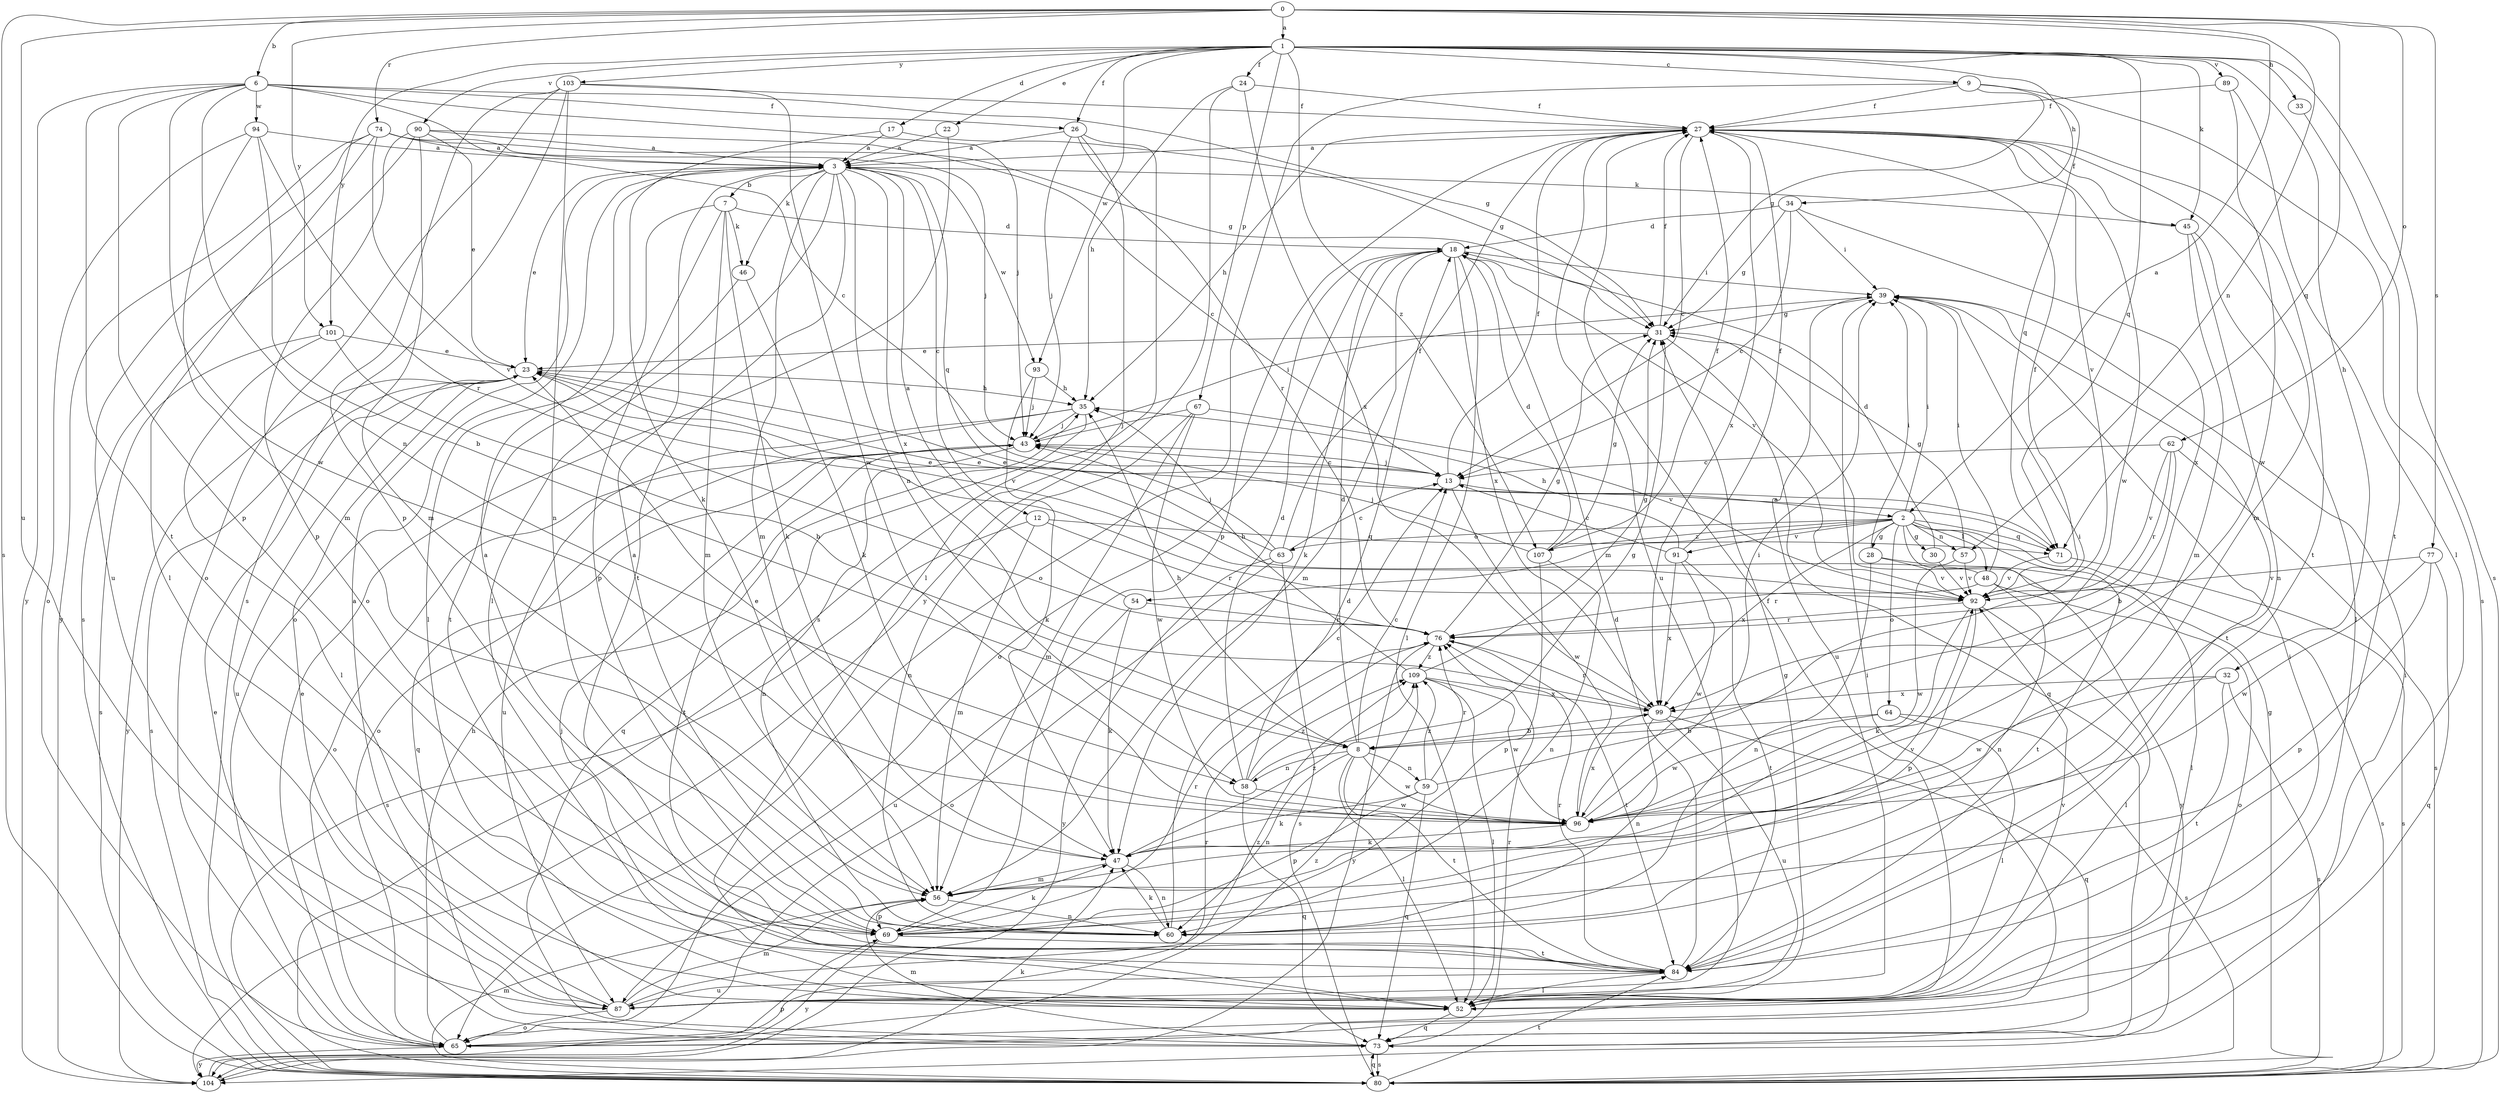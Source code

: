 strict digraph  {
0;
1;
2;
3;
6;
7;
8;
9;
12;
13;
17;
18;
22;
23;
24;
26;
27;
28;
30;
31;
32;
33;
34;
35;
39;
43;
45;
46;
47;
48;
52;
54;
56;
57;
58;
59;
60;
62;
63;
64;
65;
67;
69;
71;
73;
74;
76;
77;
80;
84;
87;
89;
90;
91;
92;
93;
94;
96;
99;
101;
103;
104;
107;
109;
0 -> 1  [label=a];
0 -> 2  [label=a];
0 -> 6  [label=b];
0 -> 57  [label=n];
0 -> 62  [label=o];
0 -> 71  [label=q];
0 -> 74  [label=r];
0 -> 77  [label=s];
0 -> 80  [label=s];
0 -> 87  [label=u];
0 -> 101  [label=y];
1 -> 9  [label=c];
1 -> 17  [label=d];
1 -> 22  [label=e];
1 -> 24  [label=f];
1 -> 26  [label=f];
1 -> 32  [label=h];
1 -> 33  [label=h];
1 -> 34  [label=h];
1 -> 45  [label=k];
1 -> 67  [label=p];
1 -> 71  [label=q];
1 -> 80  [label=s];
1 -> 89  [label=v];
1 -> 90  [label=v];
1 -> 93  [label=w];
1 -> 101  [label=y];
1 -> 103  [label=y];
1 -> 107  [label=z];
2 -> 28  [label=g];
2 -> 30  [label=g];
2 -> 39  [label=i];
2 -> 48  [label=l];
2 -> 52  [label=l];
2 -> 54  [label=m];
2 -> 57  [label=n];
2 -> 63  [label=o];
2 -> 64  [label=o];
2 -> 71  [label=q];
2 -> 84  [label=t];
2 -> 91  [label=v];
2 -> 99  [label=x];
2 -> 104  [label=y];
2 -> 107  [label=z];
3 -> 7  [label=b];
3 -> 12  [label=c];
3 -> 23  [label=e];
3 -> 45  [label=k];
3 -> 46  [label=k];
3 -> 52  [label=l];
3 -> 56  [label=m];
3 -> 58  [label=n];
3 -> 65  [label=o];
3 -> 71  [label=q];
3 -> 84  [label=t];
3 -> 93  [label=w];
3 -> 99  [label=x];
6 -> 13  [label=c];
6 -> 26  [label=f];
6 -> 31  [label=g];
6 -> 43  [label=j];
6 -> 58  [label=n];
6 -> 69  [label=p];
6 -> 84  [label=t];
6 -> 94  [label=w];
6 -> 96  [label=w];
6 -> 104  [label=y];
7 -> 18  [label=d];
7 -> 46  [label=k];
7 -> 47  [label=k];
7 -> 52  [label=l];
7 -> 56  [label=m];
7 -> 69  [label=p];
8 -> 13  [label=c];
8 -> 18  [label=d];
8 -> 35  [label=h];
8 -> 52  [label=l];
8 -> 58  [label=n];
8 -> 59  [label=n];
8 -> 60  [label=n];
8 -> 84  [label=t];
8 -> 96  [label=w];
9 -> 27  [label=f];
9 -> 31  [label=g];
9 -> 65  [label=o];
9 -> 71  [label=q];
9 -> 80  [label=s];
12 -> 56  [label=m];
12 -> 71  [label=q];
12 -> 76  [label=r];
12 -> 80  [label=s];
13 -> 2  [label=a];
13 -> 27  [label=f];
13 -> 43  [label=j];
13 -> 96  [label=w];
17 -> 3  [label=a];
17 -> 31  [label=g];
17 -> 47  [label=k];
18 -> 39  [label=i];
18 -> 47  [label=k];
18 -> 52  [label=l];
18 -> 56  [label=m];
18 -> 65  [label=o];
18 -> 92  [label=v];
18 -> 99  [label=x];
22 -> 3  [label=a];
22 -> 65  [label=o];
23 -> 35  [label=h];
23 -> 80  [label=s];
23 -> 87  [label=u];
23 -> 92  [label=v];
23 -> 104  [label=y];
24 -> 27  [label=f];
24 -> 35  [label=h];
24 -> 99  [label=x];
24 -> 104  [label=y];
26 -> 3  [label=a];
26 -> 43  [label=j];
26 -> 52  [label=l];
26 -> 76  [label=r];
26 -> 80  [label=s];
27 -> 3  [label=a];
27 -> 13  [label=c];
27 -> 35  [label=h];
27 -> 56  [label=m];
27 -> 69  [label=p];
27 -> 84  [label=t];
27 -> 87  [label=u];
27 -> 92  [label=v];
27 -> 96  [label=w];
27 -> 99  [label=x];
28 -> 39  [label=i];
28 -> 60  [label=n];
28 -> 80  [label=s];
28 -> 92  [label=v];
30 -> 18  [label=d];
30 -> 92  [label=v];
31 -> 23  [label=e];
31 -> 27  [label=f];
31 -> 73  [label=q];
32 -> 80  [label=s];
32 -> 84  [label=t];
32 -> 96  [label=w];
32 -> 99  [label=x];
33 -> 84  [label=t];
34 -> 13  [label=c];
34 -> 18  [label=d];
34 -> 31  [label=g];
34 -> 39  [label=i];
34 -> 99  [label=x];
35 -> 43  [label=j];
35 -> 65  [label=o];
35 -> 73  [label=q];
35 -> 87  [label=u];
39 -> 31  [label=g];
39 -> 84  [label=t];
39 -> 87  [label=u];
43 -> 13  [label=c];
43 -> 39  [label=i];
43 -> 60  [label=n];
43 -> 65  [label=o];
43 -> 73  [label=q];
43 -> 84  [label=t];
45 -> 27  [label=f];
45 -> 52  [label=l];
45 -> 56  [label=m];
45 -> 60  [label=n];
46 -> 47  [label=k];
46 -> 84  [label=t];
47 -> 56  [label=m];
47 -> 60  [label=n];
47 -> 109  [label=z];
48 -> 23  [label=e];
48 -> 39  [label=i];
48 -> 60  [label=n];
48 -> 65  [label=o];
48 -> 76  [label=r];
52 -> 39  [label=i];
52 -> 43  [label=j];
52 -> 73  [label=q];
52 -> 92  [label=v];
54 -> 3  [label=a];
54 -> 47  [label=k];
54 -> 76  [label=r];
54 -> 87  [label=u];
56 -> 60  [label=n];
56 -> 69  [label=p];
56 -> 92  [label=v];
57 -> 31  [label=g];
57 -> 92  [label=v];
57 -> 96  [label=w];
58 -> 13  [label=c];
58 -> 18  [label=d];
58 -> 31  [label=g];
58 -> 73  [label=q];
58 -> 96  [label=w];
58 -> 109  [label=z];
59 -> 39  [label=i];
59 -> 47  [label=k];
59 -> 69  [label=p];
59 -> 73  [label=q];
59 -> 76  [label=r];
59 -> 109  [label=z];
60 -> 3  [label=a];
60 -> 18  [label=d];
60 -> 47  [label=k];
62 -> 8  [label=b];
62 -> 13  [label=c];
62 -> 76  [label=r];
62 -> 80  [label=s];
62 -> 92  [label=v];
63 -> 13  [label=c];
63 -> 23  [label=e];
63 -> 27  [label=f];
63 -> 43  [label=j];
63 -> 65  [label=o];
63 -> 80  [label=s];
63 -> 104  [label=y];
64 -> 8  [label=b];
64 -> 52  [label=l];
64 -> 80  [label=s];
64 -> 96  [label=w];
65 -> 27  [label=f];
65 -> 35  [label=h];
65 -> 39  [label=i];
65 -> 76  [label=r];
65 -> 104  [label=y];
65 -> 109  [label=z];
67 -> 43  [label=j];
67 -> 56  [label=m];
67 -> 60  [label=n];
67 -> 92  [label=v];
67 -> 96  [label=w];
69 -> 3  [label=a];
69 -> 47  [label=k];
69 -> 76  [label=r];
69 -> 84  [label=t];
69 -> 104  [label=y];
71 -> 23  [label=e];
71 -> 80  [label=s];
71 -> 92  [label=v];
73 -> 23  [label=e];
73 -> 39  [label=i];
73 -> 56  [label=m];
73 -> 76  [label=r];
73 -> 80  [label=s];
74 -> 3  [label=a];
74 -> 31  [label=g];
74 -> 43  [label=j];
74 -> 52  [label=l];
74 -> 87  [label=u];
74 -> 92  [label=v];
74 -> 104  [label=y];
76 -> 31  [label=g];
76 -> 84  [label=t];
76 -> 104  [label=y];
76 -> 109  [label=z];
77 -> 69  [label=p];
77 -> 73  [label=q];
77 -> 92  [label=v];
77 -> 96  [label=w];
80 -> 31  [label=g];
80 -> 56  [label=m];
80 -> 73  [label=q];
80 -> 84  [label=t];
84 -> 18  [label=d];
84 -> 52  [label=l];
84 -> 76  [label=r];
84 -> 87  [label=u];
87 -> 3  [label=a];
87 -> 23  [label=e];
87 -> 31  [label=g];
87 -> 56  [label=m];
87 -> 65  [label=o];
87 -> 109  [label=z];
89 -> 27  [label=f];
89 -> 52  [label=l];
89 -> 96  [label=w];
90 -> 3  [label=a];
90 -> 13  [label=c];
90 -> 23  [label=e];
90 -> 56  [label=m];
90 -> 69  [label=p];
90 -> 80  [label=s];
91 -> 13  [label=c];
91 -> 27  [label=f];
91 -> 35  [label=h];
91 -> 84  [label=t];
91 -> 96  [label=w];
91 -> 99  [label=x];
92 -> 27  [label=f];
92 -> 47  [label=k];
92 -> 52  [label=l];
92 -> 69  [label=p];
92 -> 76  [label=r];
93 -> 35  [label=h];
93 -> 43  [label=j];
93 -> 47  [label=k];
94 -> 3  [label=a];
94 -> 8  [label=b];
94 -> 56  [label=m];
94 -> 65  [label=o];
94 -> 76  [label=r];
96 -> 23  [label=e];
96 -> 39  [label=i];
96 -> 47  [label=k];
96 -> 99  [label=x];
99 -> 8  [label=b];
99 -> 60  [label=n];
99 -> 73  [label=q];
99 -> 76  [label=r];
99 -> 87  [label=u];
101 -> 8  [label=b];
101 -> 23  [label=e];
101 -> 52  [label=l];
101 -> 80  [label=s];
103 -> 27  [label=f];
103 -> 60  [label=n];
103 -> 65  [label=o];
103 -> 69  [label=p];
103 -> 80  [label=s];
103 -> 96  [label=w];
104 -> 47  [label=k];
104 -> 69  [label=p];
107 -> 18  [label=d];
107 -> 27  [label=f];
107 -> 31  [label=g];
107 -> 43  [label=j];
107 -> 60  [label=n];
107 -> 69  [label=p];
109 -> 31  [label=g];
109 -> 35  [label=h];
109 -> 52  [label=l];
109 -> 96  [label=w];
109 -> 99  [label=x];
}
